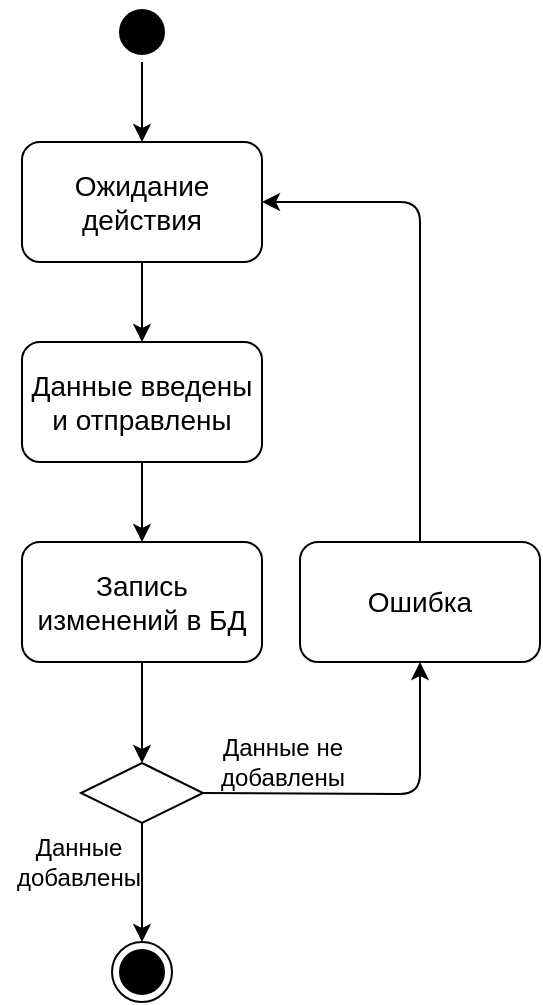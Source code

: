 <mxfile version="13.0.1" type="device" pages="3"><diagram id="zoyZtsozvbYnmec3gMi7" name="Изменение информации в ЛК"><mxGraphModel dx="394" dy="678" grid="0" gridSize="10" guides="1" tooltips="1" connect="1" arrows="1" fold="1" page="1" pageScale="1" pageWidth="827" pageHeight="1169" math="0" shadow="0"><root><mxCell id="KmTGDYodV8Y-Y1ZBpNHz-0"/><mxCell id="KmTGDYodV8Y-Y1ZBpNHz-1" parent="KmTGDYodV8Y-Y1ZBpNHz-0"/><mxCell id="KmTGDYodV8Y-Y1ZBpNHz-2" value="Данные добавлены" style="text;html=1;strokeColor=none;fillColor=none;align=center;verticalAlign=middle;whiteSpace=wrap;rounded=0;" vertex="1" parent="KmTGDYodV8Y-Y1ZBpNHz-1"><mxGeometry x="950" y="430" width="79" height="20" as="geometry"/></mxCell><mxCell id="KmTGDYodV8Y-Y1ZBpNHz-3" value="" style="endArrow=classic;html=1;strokeColor=#000000;exitX=0.5;exitY=1;exitDx=0;exitDy=0;entryX=0.5;entryY=0;entryDx=0;entryDy=0;" edge="1" parent="KmTGDYodV8Y-Y1ZBpNHz-1" source="KmTGDYodV8Y-Y1ZBpNHz-8" target="KmTGDYodV8Y-Y1ZBpNHz-15"><mxGeometry width="50" height="50" relative="1" as="geometry"><mxPoint x="1011" y="430" as="sourcePoint"/><mxPoint x="1011" y="480" as="targetPoint"/></mxGeometry></mxCell><mxCell id="KmTGDYodV8Y-Y1ZBpNHz-4" value="" style="endArrow=classic;html=1;strokeColor=#000000;exitX=0.5;exitY=1;exitDx=0;exitDy=0;" edge="1" parent="KmTGDYodV8Y-Y1ZBpNHz-1" source="KmTGDYodV8Y-Y1ZBpNHz-16"><mxGeometry width="50" height="50" relative="1" as="geometry"><mxPoint x="1020.71" y="81.5" as="sourcePoint"/><mxPoint x="1021" y="80" as="targetPoint"/></mxGeometry></mxCell><mxCell id="KmTGDYodV8Y-Y1ZBpNHz-5" value="" style="endArrow=classic;html=1;strokeColor=#000000;exitX=0.5;exitY=1;exitDx=0;exitDy=0;entryX=0.5;entryY=0;entryDx=0;entryDy=0;" edge="1" parent="KmTGDYodV8Y-Y1ZBpNHz-1" source="KmTGDYodV8Y-Y1ZBpNHz-6" target="iKlfIOnp47bnkMzOsqsA-3"><mxGeometry width="50" height="50" relative="1" as="geometry"><mxPoint x="1210.5" y="189.5" as="sourcePoint"/><mxPoint x="1021" y="190" as="targetPoint"/></mxGeometry></mxCell><mxCell id="KmTGDYodV8Y-Y1ZBpNHz-6" value="&lt;font style=&quot;font-size: 14px&quot;&gt;Ожидание действия&lt;/font&gt;" style="rounded=1;whiteSpace=wrap;html=1;" vertex="1" parent="KmTGDYodV8Y-Y1ZBpNHz-1"><mxGeometry x="961" y="80" width="120" height="60" as="geometry"/></mxCell><mxCell id="KmTGDYodV8Y-Y1ZBpNHz-7" value="&lt;font style=&quot;font-size: 14px&quot;&gt;Запись изменений в БД&lt;/font&gt;" style="rounded=1;whiteSpace=wrap;html=1;" vertex="1" parent="KmTGDYodV8Y-Y1ZBpNHz-1"><mxGeometry x="961" y="280" width="120" height="60" as="geometry"/></mxCell><mxCell id="KmTGDYodV8Y-Y1ZBpNHz-8" value="" style="rhombus;whiteSpace=wrap;html=1;" vertex="1" parent="KmTGDYodV8Y-Y1ZBpNHz-1"><mxGeometry x="990.5" y="390.5" width="61" height="30" as="geometry"/></mxCell><mxCell id="KmTGDYodV8Y-Y1ZBpNHz-9" value="" style="endArrow=classic;html=1;strokeColor=#000000;exitX=0.5;exitY=1;exitDx=0;exitDy=0;entryX=0.5;entryY=0;entryDx=0;entryDy=0;" edge="1" parent="KmTGDYodV8Y-Y1ZBpNHz-1" source="KmTGDYodV8Y-Y1ZBpNHz-7" target="KmTGDYodV8Y-Y1ZBpNHz-8"><mxGeometry width="50" height="50" relative="1" as="geometry"><mxPoint x="1230.5" y="470" as="sourcePoint"/><mxPoint x="1280.5" y="420" as="targetPoint"/></mxGeometry></mxCell><mxCell id="KmTGDYodV8Y-Y1ZBpNHz-11" value="" style="endArrow=classic;html=1;strokeColor=#000000;exitX=1;exitY=0.5;exitDx=0;exitDy=0;" edge="1" parent="KmTGDYodV8Y-Y1ZBpNHz-1" source="KmTGDYodV8Y-Y1ZBpNHz-8"><mxGeometry width="50" height="50" relative="1" as="geometry"><mxPoint x="960.5" y="540" as="sourcePoint"/><mxPoint x="1160" y="340" as="targetPoint"/><Array as="points"><mxPoint x="1160" y="406"/></Array></mxGeometry></mxCell><mxCell id="KmTGDYodV8Y-Y1ZBpNHz-12" value="&lt;font style=&quot;font-size: 14px&quot;&gt;Ошибка&lt;/font&gt;" style="rounded=1;whiteSpace=wrap;html=1;fillColor=#ffffff;" vertex="1" parent="KmTGDYodV8Y-Y1ZBpNHz-1"><mxGeometry x="1100" y="280" width="120" height="60" as="geometry"/></mxCell><mxCell id="KmTGDYodV8Y-Y1ZBpNHz-13" value="Данные не добавлены" style="text;html=1;strokeColor=none;fillColor=none;align=center;verticalAlign=middle;whiteSpace=wrap;rounded=0;" vertex="1" parent="KmTGDYodV8Y-Y1ZBpNHz-1"><mxGeometry x="1051.5" y="380" width="79" height="20" as="geometry"/></mxCell><mxCell id="KmTGDYodV8Y-Y1ZBpNHz-14" value="" style="endArrow=classic;html=1;fontSize=12;entryX=1;entryY=0.5;entryDx=0;entryDy=0;exitX=0.5;exitY=0;exitDx=0;exitDy=0;" edge="1" parent="KmTGDYodV8Y-Y1ZBpNHz-1" target="KmTGDYodV8Y-Y1ZBpNHz-6" source="KmTGDYodV8Y-Y1ZBpNHz-12"><mxGeometry width="50" height="50" relative="1" as="geometry"><mxPoint x="1161.5" y="239.5" as="sourcePoint"/><mxPoint x="1191.5" y="179.5" as="targetPoint"/><Array as="points"><mxPoint x="1160" y="110"/></Array></mxGeometry></mxCell><mxCell id="KmTGDYodV8Y-Y1ZBpNHz-15" value="" style="ellipse;html=1;shape=endState;fillColor=#000000;strokeColor=#000000;fontSize=12;" vertex="1" parent="KmTGDYodV8Y-Y1ZBpNHz-1"><mxGeometry x="1006" y="480" width="30" height="30" as="geometry"/></mxCell><mxCell id="KmTGDYodV8Y-Y1ZBpNHz-16" value="" style="ellipse;html=1;shape=startState;fillColor=#000000;strokeColor=#000000;fontSize=12;" vertex="1" parent="KmTGDYodV8Y-Y1ZBpNHz-1"><mxGeometry x="1006" y="10" width="30" height="30" as="geometry"/></mxCell><mxCell id="iKlfIOnp47bnkMzOsqsA-3" value="&lt;span style=&quot;font-size: 14px&quot;&gt;Данные введены&lt;/span&gt;&lt;br style=&quot;font-size: 14px&quot;&gt;&lt;span style=&quot;font-size: 14px&quot;&gt;и отправлены&lt;/span&gt;" style="rounded=1;whiteSpace=wrap;html=1;" vertex="1" parent="KmTGDYodV8Y-Y1ZBpNHz-1"><mxGeometry x="961" y="180" width="120" height="60" as="geometry"/></mxCell><mxCell id="iKlfIOnp47bnkMzOsqsA-4" value="" style="endArrow=classic;html=1;strokeColor=#000000;exitX=0.5;exitY=1;exitDx=0;exitDy=0;entryX=0.5;entryY=0;entryDx=0;entryDy=0;" edge="1" parent="KmTGDYodV8Y-Y1ZBpNHz-1" source="iKlfIOnp47bnkMzOsqsA-3" target="KmTGDYodV8Y-Y1ZBpNHz-7"><mxGeometry width="50" height="50" relative="1" as="geometry"><mxPoint x="1019" y="250" as="sourcePoint"/><mxPoint x="1050" y="270" as="targetPoint"/><Array as="points"/></mxGeometry></mxCell></root></mxGraphModel></diagram><diagram id="sn-F021pqk2U-bUgkdDt" name="Стать зарегистрированным"><mxGraphModel dx="1038" dy="576" grid="0" gridSize="10" guides="1" tooltips="1" connect="1" arrows="1" fold="1" page="1" pageScale="1" pageWidth="827" pageHeight="1169" math="0" shadow="0"><root><mxCell id="0"/><mxCell id="1" parent="0"/><mxCell id="EfLajsmwnjAHQMDDcnqB-1" value="" style="endArrow=classic;html=1;entryX=0.5;entryY=0;entryDx=0;entryDy=0;strokeColor=#000000;exitX=0;exitY=0.5;exitDx=0;exitDy=0;" edge="1" parent="1" source="EfLajsmwnjAHQMDDcnqB-29" target="EfLajsmwnjAHQMDDcnqB-4"><mxGeometry width="50" height="50" relative="1" as="geometry"><mxPoint x="121" y="160" as="sourcePoint"/><mxPoint x="159" y="210" as="targetPoint"/><Array as="points"><mxPoint x="120" y="145"/></Array></mxGeometry></mxCell><mxCell id="EfLajsmwnjAHQMDDcnqB-2" value="Выбрано &quot;Войти&quot;" style="edgeLabel;html=1;align=center;verticalAlign=middle;resizable=0;points=[];fontSize=12;" vertex="1" connectable="0" parent="EfLajsmwnjAHQMDDcnqB-1"><mxGeometry x="-0.089" y="2" relative="1" as="geometry"><mxPoint x="24.5" y="-17" as="offset"/></mxGeometry></mxCell><mxCell id="EfLajsmwnjAHQMDDcnqB-3" value="" style="endArrow=classic;html=1;strokeColor=#000000;exitX=0.5;exitY=1;exitDx=0;exitDy=0;entryX=0.5;entryY=0;entryDx=0;entryDy=0;" edge="1" parent="1" source="EfLajsmwnjAHQMDDcnqB-4" target="EfLajsmwnjAHQMDDcnqB-5"><mxGeometry width="50" height="50" relative="1" as="geometry"><mxPoint x="310.5" y="270" as="sourcePoint"/><mxPoint x="150.5" y="320" as="targetPoint"/></mxGeometry></mxCell><mxCell id="EfLajsmwnjAHQMDDcnqB-4" value="&lt;span style=&quot;font-size: 14px&quot;&gt;Ожидание ввода данных&lt;/span&gt;" style="rounded=1;whiteSpace=wrap;html=1;" vertex="1" parent="1"><mxGeometry x="61" y="210" width="120" height="60" as="geometry"/></mxCell><mxCell id="EfLajsmwnjAHQMDDcnqB-5" value="&lt;font style=&quot;font-size: 14px&quot;&gt;Обработка данных&lt;/font&gt;" style="rounded=1;whiteSpace=wrap;html=1;" vertex="1" parent="1"><mxGeometry x="61" y="320" width="120" height="60" as="geometry"/></mxCell><mxCell id="EfLajsmwnjAHQMDDcnqB-6" value="" style="rhombus;whiteSpace=wrap;html=1;" vertex="1" parent="1"><mxGeometry x="90.5" y="430" width="61" height="30" as="geometry"/></mxCell><mxCell id="EfLajsmwnjAHQMDDcnqB-7" value="" style="endArrow=classic;html=1;strokeColor=#000000;exitX=0.5;exitY=1;exitDx=0;exitDy=0;entryX=0.5;entryY=0;entryDx=0;entryDy=0;" edge="1" parent="1" source="EfLajsmwnjAHQMDDcnqB-5" target="EfLajsmwnjAHQMDDcnqB-6"><mxGeometry width="50" height="50" relative="1" as="geometry"><mxPoint x="340.5" y="500" as="sourcePoint"/><mxPoint x="390.5" y="450" as="targetPoint"/></mxGeometry></mxCell><mxCell id="EfLajsmwnjAHQMDDcnqB-9" value="" style="endArrow=classic;html=1;strokeColor=#000000;exitX=1;exitY=0.5;exitDx=0;exitDy=0;entryX=0.5;entryY=1;entryDx=0;entryDy=0;" edge="1" parent="1" source="EfLajsmwnjAHQMDDcnqB-6"><mxGeometry width="50" height="50" relative="1" as="geometry"><mxPoint x="70.5" y="570" as="sourcePoint"/><mxPoint x="261.5" y="380" as="targetPoint"/><Array as="points"><mxPoint x="261.5" y="445"/></Array></mxGeometry></mxCell><mxCell id="EfLajsmwnjAHQMDDcnqB-10" value="&lt;font style=&quot;font-size: 14px&quot;&gt;Ошибка&lt;/font&gt;" style="rounded=1;whiteSpace=wrap;html=1;fillColor=#ffffff;" vertex="1" parent="1"><mxGeometry x="211" y="320" width="120" height="60" as="geometry"/></mxCell><mxCell id="EfLajsmwnjAHQMDDcnqB-11" value="Данные введены некорректно" style="text;html=1;strokeColor=none;fillColor=none;align=center;verticalAlign=middle;whiteSpace=wrap;rounded=0;" vertex="1" parent="1"><mxGeometry x="151.5" y="410" width="79" height="20" as="geometry"/></mxCell><mxCell id="EfLajsmwnjAHQMDDcnqB-12" value="Данные введены корректно" style="text;html=1;strokeColor=none;fillColor=none;align=center;verticalAlign=middle;whiteSpace=wrap;rounded=0;" vertex="1" parent="1"><mxGeometry x="50" y="470" width="79" height="20" as="geometry"/></mxCell><mxCell id="EfLajsmwnjAHQMDDcnqB-14" value="" style="endArrow=classic;html=1;strokeColor=#000000;exitX=0.5;exitY=1;exitDx=0;exitDy=0;entryX=0.5;entryY=0;entryDx=0;entryDy=0;" edge="1" parent="1" target="EfLajsmwnjAHQMDDcnqB-15"><mxGeometry width="50" height="50" relative="1" as="geometry"><mxPoint x="411" y="460" as="sourcePoint"/><mxPoint x="410.5" y="510" as="targetPoint"/></mxGeometry></mxCell><mxCell id="EfLajsmwnjAHQMDDcnqB-15" value="&lt;span style=&quot;font-size: 14px&quot;&gt;Изменение ссылки для перехода&lt;/span&gt;" style="rounded=1;whiteSpace=wrap;html=1;fillColor=#ffffff;" vertex="1" parent="1"><mxGeometry x="351" y="525" width="120" height="60" as="geometry"/></mxCell><mxCell id="EfLajsmwnjAHQMDDcnqB-16" value="" style="endArrow=classic;html=1;fontSize=12;entryX=1;entryY=0.5;entryDx=0;entryDy=0;exitX=0.5;exitY=0;exitDx=0;exitDy=0;" edge="1" parent="1" target="EfLajsmwnjAHQMDDcnqB-4"><mxGeometry width="50" height="50" relative="1" as="geometry"><mxPoint x="261.5" y="320" as="sourcePoint"/><mxPoint x="291.5" y="260" as="targetPoint"/><Array as="points"><mxPoint x="261.5" y="240"/></Array></mxGeometry></mxCell><mxCell id="EfLajsmwnjAHQMDDcnqB-17" value="" style="endArrow=classic;html=1;entryX=0.5;entryY=0;entryDx=0;entryDy=0;strokeColor=#000000;exitX=1;exitY=0.5;exitDx=0;exitDy=0;" edge="1" parent="1" source="EfLajsmwnjAHQMDDcnqB-29" target="EfLajsmwnjAHQMDDcnqB-20"><mxGeometry width="50" height="50" relative="1" as="geometry"><mxPoint x="440" y="160" as="sourcePoint"/><mxPoint x="479" y="210" as="targetPoint"/><Array as="points"><mxPoint x="411" y="145"/></Array></mxGeometry></mxCell><mxCell id="EfLajsmwnjAHQMDDcnqB-18" value="Выбрана &quot;Регистрация&quot;" style="edgeLabel;html=1;align=center;verticalAlign=middle;resizable=0;points=[];fontSize=12;" vertex="1" connectable="0" parent="EfLajsmwnjAHQMDDcnqB-17"><mxGeometry x="-0.696" y="-1" relative="1" as="geometry"><mxPoint x="43" y="-16" as="offset"/></mxGeometry></mxCell><mxCell id="EfLajsmwnjAHQMDDcnqB-19" value="" style="endArrow=classic;html=1;strokeColor=#000000;exitX=0.5;exitY=1;exitDx=0;exitDy=0;entryX=0.5;entryY=0;entryDx=0;entryDy=0;" edge="1" parent="1" source="EfLajsmwnjAHQMDDcnqB-20" target="EfLajsmwnjAHQMDDcnqB-21"><mxGeometry width="50" height="50" relative="1" as="geometry"><mxPoint x="600.5" y="270" as="sourcePoint"/><mxPoint x="440.5" y="320" as="targetPoint"/></mxGeometry></mxCell><mxCell id="EfLajsmwnjAHQMDDcnqB-20" value="&lt;span style=&quot;font-size: 14px&quot;&gt;Ожидание ввода данных&lt;/span&gt;" style="rounded=1;whiteSpace=wrap;html=1;" vertex="1" parent="1"><mxGeometry x="351" y="210" width="120" height="60" as="geometry"/></mxCell><mxCell id="EfLajsmwnjAHQMDDcnqB-21" value="&lt;span style=&quot;font-size: 14px&quot;&gt;Запись данных в БД&lt;/span&gt;" style="rounded=1;whiteSpace=wrap;html=1;" vertex="1" parent="1"><mxGeometry x="351" y="320" width="120" height="60" as="geometry"/></mxCell><mxCell id="EfLajsmwnjAHQMDDcnqB-22" value="" style="rhombus;whiteSpace=wrap;html=1;" vertex="1" parent="1"><mxGeometry x="380.5" y="430" width="61" height="30" as="geometry"/></mxCell><mxCell id="EfLajsmwnjAHQMDDcnqB-23" value="" style="endArrow=classic;html=1;strokeColor=#000000;exitX=0.5;exitY=1;exitDx=0;exitDy=0;entryX=0.5;entryY=0;entryDx=0;entryDy=0;" edge="1" parent="1" source="EfLajsmwnjAHQMDDcnqB-21" target="EfLajsmwnjAHQMDDcnqB-22"><mxGeometry width="50" height="50" relative="1" as="geometry"><mxPoint x="630.5" y="500" as="sourcePoint"/><mxPoint x="680.5" y="450" as="targetPoint"/></mxGeometry></mxCell><mxCell id="EfLajsmwnjAHQMDDcnqB-25" value="" style="endArrow=classic;html=1;strokeColor=#000000;exitX=1;exitY=0.5;exitDx=0;exitDy=0;entryX=0.5;entryY=1;entryDx=0;entryDy=0;" edge="1" parent="1" source="EfLajsmwnjAHQMDDcnqB-22"><mxGeometry width="50" height="50" relative="1" as="geometry"><mxPoint x="360.5" y="570" as="sourcePoint"/><mxPoint x="551.5" y="380" as="targetPoint"/><Array as="points"><mxPoint x="552" y="445"/></Array></mxGeometry></mxCell><mxCell id="EfLajsmwnjAHQMDDcnqB-26" value="&lt;font style=&quot;font-size: 14px&quot;&gt;Ошибка&lt;/font&gt;" style="rounded=1;whiteSpace=wrap;html=1;fillColor=#ffffff;" vertex="1" parent="1"><mxGeometry x="490" y="320" width="120" height="60" as="geometry"/></mxCell><mxCell id="EfLajsmwnjAHQMDDcnqB-28" value="" style="endArrow=classic;html=1;fontSize=12;entryX=1;entryY=0.5;entryDx=0;entryDy=0;exitX=0.5;exitY=0;exitDx=0;exitDy=0;" edge="1" parent="1" target="EfLajsmwnjAHQMDDcnqB-20"><mxGeometry width="50" height="50" relative="1" as="geometry"><mxPoint x="551.5" y="320" as="sourcePoint"/><mxPoint x="581.5" y="260" as="targetPoint"/><Array as="points"><mxPoint x="551.5" y="240"/></Array></mxGeometry></mxCell><mxCell id="EfLajsmwnjAHQMDDcnqB-29" value="" style="rhombus;whiteSpace=wrap;html=1;strokeColor=#000000;" vertex="1" parent="1"><mxGeometry x="240.5" y="130" width="61" height="30" as="geometry"/></mxCell><mxCell id="EfLajsmwnjAHQMDDcnqB-30" value="" style="endArrow=classic;html=1;strokeColor=#000000;fontSize=12;exitX=0.5;exitY=1;exitDx=0;exitDy=0;entryX=1;entryY=0.5;entryDx=0;entryDy=0;" edge="1" parent="1" source="EfLajsmwnjAHQMDDcnqB-15" target="EfLajsmwnjAHQMDDcnqB-33"><mxGeometry width="50" height="50" relative="1" as="geometry"><mxPoint x="230" y="610" as="sourcePoint"/><mxPoint x="411" y="630" as="targetPoint"/><Array as="points"><mxPoint x="411" y="615"/></Array></mxGeometry></mxCell><mxCell id="EfLajsmwnjAHQMDDcnqB-31" value="" style="ellipse;html=1;shape=startState;fillColor=#000000;strokeColor=#000000;fontSize=12;" vertex="1" parent="1"><mxGeometry x="256" y="60" width="30" height="30" as="geometry"/></mxCell><mxCell id="EfLajsmwnjAHQMDDcnqB-32" value="" style="edgeStyle=orthogonalEdgeStyle;html=1;verticalAlign=bottom;endArrow=classic;endSize=8;strokeColor=#000000;fontSize=12;entryX=0.5;entryY=0;entryDx=0;entryDy=0;endFill=1;" edge="1" parent="1" source="EfLajsmwnjAHQMDDcnqB-31" target="EfLajsmwnjAHQMDDcnqB-29"><mxGeometry relative="1" as="geometry"><mxPoint x="281" y="110" as="targetPoint"/></mxGeometry></mxCell><mxCell id="EfLajsmwnjAHQMDDcnqB-33" value="" style="rhombus;whiteSpace=wrap;html=1;strokeColor=#000000;" vertex="1" parent="1"><mxGeometry x="250.5" y="600" width="61" height="30" as="geometry"/></mxCell><mxCell id="EfLajsmwnjAHQMDDcnqB-34" value="" style="endArrow=classic;html=1;strokeColor=#000000;fontSize=12;exitX=0.5;exitY=1;exitDx=0;exitDy=0;entryX=0;entryY=0.5;entryDx=0;entryDy=0;" edge="1" parent="1" source="EfLajsmwnjAHQMDDcnqB-6" target="EfLajsmwnjAHQMDDcnqB-33"><mxGeometry width="50" height="50" relative="1" as="geometry"><mxPoint x="120" y="620" as="sourcePoint"/><mxPoint x="170" y="570" as="targetPoint"/><Array as="points"><mxPoint x="121" y="615"/></Array></mxGeometry></mxCell><mxCell id="EfLajsmwnjAHQMDDcnqB-35" value="&lt;font style=&quot;font-size: 14px&quot;&gt;Ожидание выбора страницы&lt;/font&gt;" style="rounded=1;whiteSpace=wrap;html=1;fillColor=#ffffff;" vertex="1" parent="1"><mxGeometry x="221" y="680" width="120" height="60" as="geometry"/></mxCell><mxCell id="EfLajsmwnjAHQMDDcnqB-36" value="" style="endArrow=classic;html=1;strokeColor=#000000;fontSize=12;exitX=0.5;exitY=1;exitDx=0;exitDy=0;entryX=0.5;entryY=0;entryDx=0;entryDy=0;" edge="1" parent="1" source="EfLajsmwnjAHQMDDcnqB-33" target="EfLajsmwnjAHQMDDcnqB-35"><mxGeometry width="50" height="50" relative="1" as="geometry"><mxPoint x="150" y="730" as="sourcePoint"/><mxPoint x="200" y="680" as="targetPoint"/></mxGeometry></mxCell><mxCell id="4-5WZo-f9eInzZpIzlKR-1" value="Данные не добавлены" style="text;html=1;strokeColor=none;fillColor=none;align=center;verticalAlign=middle;whiteSpace=wrap;rounded=0;" vertex="1" parent="1"><mxGeometry x="441.5" y="420" width="79" height="20" as="geometry"/></mxCell><mxCell id="4-5WZo-f9eInzZpIzlKR-2" value="Данные добавлены" style="text;html=1;strokeColor=none;fillColor=none;align=center;verticalAlign=middle;whiteSpace=wrap;rounded=0;" vertex="1" parent="1"><mxGeometry x="331" y="480" width="79" height="20" as="geometry"/></mxCell><mxCell id="zD27EF1EZI1C19azgpbS-1" value="&lt;font style=&quot;font-size: 12px&quot;&gt;Данные введены&lt;br&gt;и отправлены&lt;/font&gt;" style="edgeLabel;html=1;align=center;verticalAlign=middle;resizable=0;points=[];" vertex="1" connectable="0" parent="1"><mxGeometry x="420.001" y="300.003" as="geometry"><mxPoint x="-8.05" y="-10.46" as="offset"/></mxGeometry></mxCell><mxCell id="zD27EF1EZI1C19azgpbS-3" value="&lt;font style=&quot;font-size: 12px&quot;&gt;Данные введены&lt;br&gt;и отправлены&lt;/font&gt;" style="edgeLabel;html=1;align=center;verticalAlign=middle;resizable=0;points=[];" vertex="1" connectable="0" parent="1"><mxGeometry x="130.001" y="300.003" as="geometry"><mxPoint x="-8.05" y="-10.46" as="offset"/></mxGeometry></mxCell></root></mxGraphModel></diagram><diagram id="kZygNRjPwtpablZ9iUVw" name="Страница предложений поставщик"><mxGraphModel dx="384" dy="817" grid="0" gridSize="10" guides="1" tooltips="1" connect="1" arrows="1" fold="1" page="1" pageScale="1" pageWidth="827" pageHeight="1169" math="0" shadow="0"><root><mxCell id="rLtG28_8324Dpra-GmGs-0"/><mxCell id="rLtG28_8324Dpra-GmGs-1" parent="rLtG28_8324Dpra-GmGs-0"/><mxCell id="rLtG28_8324Dpra-GmGs-2" value="" style="endArrow=classic;html=1;fontSize=12;exitX=1;exitY=0.5;exitDx=0;exitDy=0;endFill=1;edgeStyle=orthogonalEdgeStyle;" edge="1" parent="rLtG28_8324Dpra-GmGs-1" source="rLtG28_8324Dpra-GmGs-34"><mxGeometry width="50" height="50" relative="1" as="geometry"><mxPoint x="597" y="230" as="sourcePoint"/><mxPoint x="776" y="380" as="targetPoint"/></mxGeometry></mxCell><mxCell id="rLtG28_8324Dpra-GmGs-3" value="" style="endArrow=classic;html=1;strokeColor=#000000;entryX=0.5;entryY=0;entryDx=0;entryDy=0;" edge="1" parent="rLtG28_8324Dpra-GmGs-1" target="rLtG28_8324Dpra-GmGs-10"><mxGeometry width="50" height="50" relative="1" as="geometry"><mxPoint x="70" y="483.5" as="sourcePoint"/><mxPoint x="100" y="423.5" as="targetPoint"/></mxGeometry></mxCell><mxCell id="rLtG28_8324Dpra-GmGs-4" value="" style="endArrow=classic;html=1;strokeColor=#000000;exitX=0.5;exitY=1;exitDx=0;exitDy=0;entryX=0.5;entryY=0;entryDx=0;entryDy=0;" edge="1" parent="rLtG28_8324Dpra-GmGs-1" source="rLtG28_8324Dpra-GmGs-8" target="rLtG28_8324Dpra-GmGs-7"><mxGeometry width="50" height="50" relative="1" as="geometry"><mxPoint x="260" y="273.5" as="sourcePoint"/><mxPoint x="100" y="323.5" as="targetPoint"/></mxGeometry></mxCell><mxCell id="RaEQ4a6Qta2VvrQrY6qC-0" value="&lt;font style=&quot;font-size: 12px&quot;&gt;Параметры введены&lt;br&gt;и отправлены&lt;/font&gt;" style="edgeLabel;html=1;align=center;verticalAlign=middle;resizable=0;points=[];" vertex="1" connectable="0" parent="rLtG28_8324Dpra-GmGs-4"><mxGeometry x="-0.419" y="-1" relative="1" as="geometry"><mxPoint x="1.95" y="1.54" as="offset"/></mxGeometry></mxCell><mxCell id="rLtG28_8324Dpra-GmGs-6" value="&lt;font style=&quot;font-size: 14px&quot;&gt;Ожидание выбора действия&lt;/font&gt;" style="rounded=1;whiteSpace=wrap;html=1;" vertex="1" parent="rLtG28_8324Dpra-GmGs-1"><mxGeometry x="238" y="140" width="120" height="60" as="geometry"/></mxCell><mxCell id="rLtG28_8324Dpra-GmGs-7" value="&lt;font style=&quot;font-size: 14px&quot;&gt;Отбор предложений из БД&lt;/font&gt;" style="rounded=1;whiteSpace=wrap;html=1;" vertex="1" parent="rLtG28_8324Dpra-GmGs-1"><mxGeometry x="10" y="433.5" width="120" height="60" as="geometry"/></mxCell><mxCell id="rLtG28_8324Dpra-GmGs-8" value="&lt;span style=&quot;font-size: 14px&quot;&gt;Ожидание ввода данных&lt;/span&gt;" style="rounded=1;whiteSpace=wrap;html=1;" vertex="1" parent="rLtG28_8324Dpra-GmGs-1"><mxGeometry x="11.5" y="323.5" width="120" height="60" as="geometry"/></mxCell><mxCell id="rLtG28_8324Dpra-GmGs-9" value="" style="endArrow=classic;html=1;strokeColor=#00CC00;entryX=0.5;entryY=0;entryDx=0;entryDy=0;" edge="1" parent="rLtG28_8324Dpra-GmGs-1" target="rLtG28_8324Dpra-GmGs-8"><mxGeometry width="50" height="50" relative="1" as="geometry"><mxPoint x="70" y="270" as="sourcePoint"/><mxPoint x="198.5" y="330" as="targetPoint"/></mxGeometry></mxCell><mxCell id="rLtG28_8324Dpra-GmGs-10" value="&lt;font style=&quot;font-size: 14px&quot;&gt;Ожидание выбора действия&lt;/font&gt;" style="rounded=1;whiteSpace=wrap;html=1;" vertex="1" parent="rLtG28_8324Dpra-GmGs-1"><mxGeometry x="10" y="533.5" width="120" height="60" as="geometry"/></mxCell><mxCell id="rLtG28_8324Dpra-GmGs-11" value="" style="ellipse;html=1;shape=endState;fillColor=#000000;strokeColor=#000000;fontSize=12;" vertex="1" parent="rLtG28_8324Dpra-GmGs-1"><mxGeometry x="55" y="623.5" width="30" height="30" as="geometry"/></mxCell><mxCell id="rLtG28_8324Dpra-GmGs-12" value="" style="endArrow=classic;html=1;fontSize=12;exitX=0.5;exitY=1;exitDx=0;exitDy=0;entryX=0.5;entryY=0;entryDx=0;entryDy=0;" edge="1" parent="rLtG28_8324Dpra-GmGs-1" source="rLtG28_8324Dpra-GmGs-10" target="rLtG28_8324Dpra-GmGs-11"><mxGeometry width="50" height="50" relative="1" as="geometry"><mxPoint x="180" y="673.5" as="sourcePoint"/><mxPoint x="230" y="623.5" as="targetPoint"/></mxGeometry></mxCell><mxCell id="rLtG28_8324Dpra-GmGs-13" value="" style="rhombus;whiteSpace=wrap;html=1;" vertex="1" parent="rLtG28_8324Dpra-GmGs-1"><mxGeometry x="267.5" y="220" width="61" height="30" as="geometry"/></mxCell><mxCell id="rLtG28_8324Dpra-GmGs-14" value="" style="endArrow=classic;html=1;fontSize=12;exitX=0.5;exitY=1;exitDx=0;exitDy=0;entryX=0.5;entryY=0;entryDx=0;entryDy=0;" edge="1" parent="rLtG28_8324Dpra-GmGs-1" source="rLtG28_8324Dpra-GmGs-6" target="rLtG28_8324Dpra-GmGs-13"><mxGeometry width="50" height="50" relative="1" as="geometry"><mxPoint x="57.5" y="240" as="sourcePoint"/><mxPoint x="107.5" y="190" as="targetPoint"/></mxGeometry></mxCell><mxCell id="rLtG28_8324Dpra-GmGs-15" value="" style="endArrow=none;html=1;fontSize=12;exitX=0.5;exitY=1;exitDx=0;exitDy=0;entryX=0.5;entryY=0;entryDx=0;entryDy=0;endFill=0;strokeColor=#00CC00;" edge="1" parent="rLtG28_8324Dpra-GmGs-1"><mxGeometry width="50" height="50" relative="1" as="geometry"><mxPoint x="297.5" y="250" as="sourcePoint"/><mxPoint x="297.5" y="270" as="targetPoint"/></mxGeometry></mxCell><mxCell id="rLtG28_8324Dpra-GmGs-16" value="" style="endArrow=none;html=1;fontSize=12;strokeColor=#00CC00;" edge="1" parent="rLtG28_8324Dpra-GmGs-1"><mxGeometry width="50" height="50" relative="1" as="geometry"><mxPoint x="68" y="270" as="sourcePoint"/><mxPoint x="636" y="270" as="targetPoint"/></mxGeometry></mxCell><mxCell id="rLtG28_8324Dpra-GmGs-17" value="&lt;span style=&quot;font-size: 14px&quot;&gt;Ожидание ввода данных&lt;/span&gt;" style="rounded=1;whiteSpace=wrap;html=1;strokeColor=#000000;fontSize=12;" vertex="1" parent="rLtG28_8324Dpra-GmGs-1"><mxGeometry x="279.5" y="319.5" width="120" height="63.5" as="geometry"/></mxCell><mxCell id="rLtG28_8324Dpra-GmGs-18" value="" style="endArrow=classic;html=1;strokeColor=#000000;exitX=0.5;exitY=1;exitDx=0;exitDy=0;entryX=0.5;entryY=0;entryDx=0;entryDy=0;" edge="1" parent="rLtG28_8324Dpra-GmGs-1"><mxGeometry width="50" height="50" relative="1" as="geometry"><mxPoint x="341" y="383" as="sourcePoint"/><mxPoint x="339.5" y="433" as="targetPoint"/></mxGeometry></mxCell><mxCell id="rLtG28_8324Dpra-GmGs-21" value="&lt;font style=&quot;font-size: 14px&quot;&gt;Добавление предложения в БД&lt;/font&gt;" style="rounded=1;whiteSpace=wrap;html=1;" vertex="1" parent="rLtG28_8324Dpra-GmGs-1"><mxGeometry x="280.5" y="433" width="120" height="60" as="geometry"/></mxCell><mxCell id="rLtG28_8324Dpra-GmGs-22" value="" style="rhombus;whiteSpace=wrap;html=1;" vertex="1" parent="rLtG28_8324Dpra-GmGs-1"><mxGeometry x="310" y="543" width="61" height="30" as="geometry"/></mxCell><mxCell id="rLtG28_8324Dpra-GmGs-23" value="" style="endArrow=classic;html=1;strokeColor=#000000;exitX=0.5;exitY=1;exitDx=0;exitDy=0;entryX=0.5;entryY=0;entryDx=0;entryDy=0;" edge="1" parent="rLtG28_8324Dpra-GmGs-1" source="rLtG28_8324Dpra-GmGs-21" target="rLtG28_8324Dpra-GmGs-22"><mxGeometry width="50" height="50" relative="1" as="geometry"><mxPoint x="560" y="613" as="sourcePoint"/><mxPoint x="610" y="563" as="targetPoint"/></mxGeometry></mxCell><mxCell id="rLtG28_8324Dpra-GmGs-24" value="" style="endArrow=classic;html=1;strokeColor=#000000;entryX=0.5;entryY=1;entryDx=0;entryDy=0;" edge="1" parent="rLtG28_8324Dpra-GmGs-1" target="rLtG28_8324Dpra-GmGs-25"><mxGeometry width="50" height="50" relative="1" as="geometry"><mxPoint x="310" y="558" as="sourcePoint"/><mxPoint x="481" y="493" as="targetPoint"/><Array as="points"><mxPoint x="200" y="558"/></Array></mxGeometry></mxCell><mxCell id="rLtG28_8324Dpra-GmGs-25" value="&lt;font style=&quot;font-size: 14px&quot;&gt;Ошибка&lt;/font&gt;" style="rounded=1;whiteSpace=wrap;html=1;fillColor=#ffffff;" vertex="1" parent="rLtG28_8324Dpra-GmGs-1"><mxGeometry x="140" y="433" width="120" height="60" as="geometry"/></mxCell><mxCell id="rLtG28_8324Dpra-GmGs-27" value="" style="endArrow=classic;html=1;fontSize=12;strokeColor=#00CC00;" edge="1" parent="rLtG28_8324Dpra-GmGs-1" target="rLtG28_8324Dpra-GmGs-17"><mxGeometry width="50" height="50" relative="1" as="geometry"><mxPoint x="341" y="270" as="sourcePoint"/><mxPoint x="458.5" y="309.5" as="targetPoint"/></mxGeometry></mxCell><mxCell id="rLtG28_8324Dpra-GmGs-28" value="&quot;Добавить&quot;" style="edgeLabel;html=1;align=center;verticalAlign=middle;resizable=0;points=[];fontSize=12;" vertex="1" connectable="0" parent="rLtG28_8324Dpra-GmGs-27"><mxGeometry x="-0.411" y="-2" relative="1" as="geometry"><mxPoint x="1.6" y="10.01" as="offset"/></mxGeometry></mxCell><mxCell id="rLtG28_8324Dpra-GmGs-29" value="" style="endArrow=classic;html=1;fontSize=12;entryX=1;entryY=0.5;entryDx=0;entryDy=0;exitX=0.5;exitY=1;exitDx=0;exitDy=0;edgeStyle=orthogonalEdgeStyle;" edge="1" parent="rLtG28_8324Dpra-GmGs-1" source="rLtG28_8324Dpra-GmGs-45" target="rLtG28_8324Dpra-GmGs-6"><mxGeometry width="50" height="50" relative="1" as="geometry"><mxPoint x="488" y="450" as="sourcePoint"/><mxPoint x="407.5" y="370" as="targetPoint"/><Array as="points"><mxPoint x="340" y="686"/><mxPoint x="420" y="686"/><mxPoint x="420" y="170"/></Array></mxGeometry></mxCell><mxCell id="rLtG28_8324Dpra-GmGs-30" value="" style="endArrow=classic;html=1;fontSize=12;exitX=0.5;exitY=0;exitDx=0;exitDy=0;" edge="1" parent="rLtG28_8324Dpra-GmGs-1" source="rLtG28_8324Dpra-GmGs-25" target="rLtG28_8324Dpra-GmGs-17"><mxGeometry width="50" height="50" relative="1" as="geometry"><mxPoint x="150" y="393" as="sourcePoint"/><mxPoint x="200" y="343" as="targetPoint"/><Array as="points"><mxPoint x="200" y="353.5"/></Array></mxGeometry></mxCell><mxCell id="rLtG28_8324Dpra-GmGs-31" value="" style="endArrow=classic;html=1;strokeColor=#00CC00;exitX=0.5;exitY=1;exitDx=0;exitDy=0;entryX=0.5;entryY=0;entryDx=0;entryDy=0;" edge="1" parent="rLtG28_8324Dpra-GmGs-1"><mxGeometry width="50" height="50" relative="1" as="geometry"><mxPoint x="636.75" y="270" as="sourcePoint"/><mxPoint x="635.25" y="320" as="targetPoint"/></mxGeometry></mxCell><mxCell id="rLtG28_8324Dpra-GmGs-32" value="&quot;Удалить&quot;" style="edgeLabel;html=1;align=center;verticalAlign=middle;resizable=0;points=[];fontSize=12;" vertex="1" connectable="0" parent="rLtG28_8324Dpra-GmGs-31"><mxGeometry x="-0.343" y="-3" relative="1" as="geometry"><mxPoint y="5.43" as="offset"/></mxGeometry></mxCell><mxCell id="rLtG28_8324Dpra-GmGs-33" value="&lt;font style=&quot;font-size: 14px&quot;&gt;Проверка создателя предложения&lt;/font&gt;" style="rounded=1;whiteSpace=wrap;html=1;" vertex="1" parent="rLtG28_8324Dpra-GmGs-1"><mxGeometry x="576" y="320" width="120" height="60" as="geometry"/></mxCell><mxCell id="rLtG28_8324Dpra-GmGs-34" value="" style="rhombus;whiteSpace=wrap;html=1;" vertex="1" parent="rLtG28_8324Dpra-GmGs-1"><mxGeometry x="605.5" y="429.5" width="61" height="30" as="geometry"/></mxCell><mxCell id="rLtG28_8324Dpra-GmGs-35" value="" style="endArrow=classic;html=1;strokeColor=#000000;exitX=0.5;exitY=1;exitDx=0;exitDy=0;entryX=0.5;entryY=0;entryDx=0;entryDy=0;" edge="1" parent="rLtG28_8324Dpra-GmGs-1" source="rLtG28_8324Dpra-GmGs-33" target="rLtG28_8324Dpra-GmGs-34"><mxGeometry width="50" height="50" relative="1" as="geometry"><mxPoint x="866" y="500" as="sourcePoint"/><mxPoint x="916" y="450" as="targetPoint"/></mxGeometry></mxCell><mxCell id="rLtG28_8324Dpra-GmGs-36" value="" style="endArrow=classic;html=1;strokeColor=#000000;entryX=0.5;entryY=1;entryDx=0;entryDy=0;exitX=0;exitY=0.5;exitDx=0;exitDy=0;" edge="1" parent="rLtG28_8324Dpra-GmGs-1" source="rLtG28_8324Dpra-GmGs-34" target="rLtG28_8324Dpra-GmGs-37"><mxGeometry width="50" height="50" relative="1" as="geometry"><mxPoint x="578" y="445" as="sourcePoint"/><mxPoint x="787" y="380" as="targetPoint"/><Array as="points"><mxPoint x="496" y="445"/></Array></mxGeometry></mxCell><mxCell id="rLtG28_8324Dpra-GmGs-37" value="&lt;span style=&quot;font-size: 14px&quot;&gt;Ошибка&lt;/span&gt;" style="rounded=1;whiteSpace=wrap;html=1;fillColor=#ffffff;" vertex="1" parent="rLtG28_8324Dpra-GmGs-1"><mxGeometry x="436" y="320" width="120" height="60" as="geometry"/></mxCell><mxCell id="rLtG28_8324Dpra-GmGs-38" value="Создатель другой пользователь&amp;nbsp;" style="text;html=1;strokeColor=none;fillColor=none;align=center;verticalAlign=middle;whiteSpace=wrap;rounded=0;" vertex="1" parent="rLtG28_8324Dpra-GmGs-1"><mxGeometry x="505" y="420" width="109" height="20" as="geometry"/></mxCell><mxCell id="rLtG28_8324Dpra-GmGs-39" value="" style="endArrow=none;html=1;fontSize=12;exitX=0.5;exitY=0;exitDx=0;exitDy=0;endFill=0;edgeStyle=elbowEdgeStyle;" edge="1" parent="rLtG28_8324Dpra-GmGs-1" source="rLtG28_8324Dpra-GmGs-37"><mxGeometry width="50" height="50" relative="1" as="geometry"><mxPoint x="467" y="250" as="sourcePoint"/><mxPoint x="417" y="170" as="targetPoint"/><Array as="points"><mxPoint x="496" y="210"/></Array></mxGeometry></mxCell><mxCell id="rLtG28_8324Dpra-GmGs-40" value="&quot;Поиск по параметрам&quot;" style="text;html=1;strokeColor=none;fillColor=#FFFFFF;align=center;verticalAlign=middle;whiteSpace=wrap;rounded=0;" vertex="1" parent="rLtG28_8324Dpra-GmGs-1"><mxGeometry x="22" y="287" width="100" height="20" as="geometry"/></mxCell><mxCell id="rLtG28_8324Dpra-GmGs-41" value="Создатель этот пользователь&amp;nbsp;" style="text;html=1;strokeColor=none;fillColor=none;align=center;verticalAlign=middle;whiteSpace=wrap;rounded=0;" vertex="1" parent="rLtG28_8324Dpra-GmGs-1"><mxGeometry x="654" y="419.5" width="109" height="20" as="geometry"/></mxCell><mxCell id="rLtG28_8324Dpra-GmGs-42" value="&lt;font style=&quot;font-size: 14px&quot;&gt;Удаление предложения из БД&lt;/font&gt;" style="rounded=1;whiteSpace=wrap;html=1;strokeColor=#000000;fillColor=#FFFFFF;fontSize=12;" vertex="1" parent="rLtG28_8324Dpra-GmGs-1"><mxGeometry x="707" y="319.5" width="120" height="60" as="geometry"/></mxCell><mxCell id="rLtG28_8324Dpra-GmGs-43" value="" style="endArrow=none;html=1;strokeColor=#000000;fontSize=12;exitX=0.5;exitY=0;exitDx=0;exitDy=0;endFill=0;" edge="1" parent="rLtG28_8324Dpra-GmGs-1"><mxGeometry width="50" height="50" relative="1" as="geometry"><mxPoint x="776" y="319.5" as="sourcePoint"/><mxPoint x="364" y="169" as="targetPoint"/><Array as="points"><mxPoint x="776" y="169"/></Array></mxGeometry></mxCell><mxCell id="rLtG28_8324Dpra-GmGs-44" value="" style="endArrow=classic;html=1;strokeColor=#000000;fontSize=12;exitX=0.5;exitY=1;exitDx=0;exitDy=0;entryX=0.5;entryY=0;entryDx=0;entryDy=0;" edge="1" parent="rLtG28_8324Dpra-GmGs-1" source="rLtG28_8324Dpra-GmGs-22" target="rLtG28_8324Dpra-GmGs-45"><mxGeometry width="50" height="50" relative="1" as="geometry"><mxPoint x="253" y="680.5" as="sourcePoint"/><mxPoint x="341" y="610.5" as="targetPoint"/></mxGeometry></mxCell><mxCell id="rLtG28_8324Dpra-GmGs-45" value="&lt;span style=&quot;font-size: 14px&quot;&gt;Добавление #new к адресу cтраницы предложений&lt;/span&gt;" style="rounded=1;whiteSpace=wrap;html=1;" vertex="1" parent="rLtG28_8324Dpra-GmGs-1"><mxGeometry x="280.5" y="608.5" width="120" height="67" as="geometry"/></mxCell><mxCell id="rLtG28_8324Dpra-GmGs-46" value="" style="ellipse;html=1;shape=startState;fillColor=#000000;strokeColor=#000000;fontSize=12;" vertex="1" parent="rLtG28_8324Dpra-GmGs-1"><mxGeometry x="283" y="60" width="30" height="30" as="geometry"/></mxCell><mxCell id="rLtG28_8324Dpra-GmGs-47" value="" style="edgeStyle=orthogonalEdgeStyle;html=1;verticalAlign=bottom;endArrow=open;endSize=8;strokeColor=#000000;fontSize=12;" edge="1" parent="rLtG28_8324Dpra-GmGs-1" source="rLtG28_8324Dpra-GmGs-46"><mxGeometry relative="1" as="geometry"><mxPoint x="298" y="140" as="targetPoint"/></mxGeometry></mxCell><mxCell id="3kk7hif26usorK5gOdIl-0" value="Данные не добавлены" style="text;html=1;strokeColor=none;fillColor=none;align=center;verticalAlign=middle;whiteSpace=wrap;rounded=0;" vertex="1" parent="rLtG28_8324Dpra-GmGs-1"><mxGeometry x="216" y="533.5" width="79" height="20" as="geometry"/></mxCell><mxCell id="3kk7hif26usorK5gOdIl-1" value="Данные добавлены" style="text;html=1;strokeColor=none;fillColor=none;align=center;verticalAlign=middle;whiteSpace=wrap;rounded=0;" vertex="1" parent="rLtG28_8324Dpra-GmGs-1"><mxGeometry x="342" y="580.5" width="79" height="20" as="geometry"/></mxCell><mxCell id="RaEQ4a6Qta2VvrQrY6qC-1" value="&lt;font style=&quot;font-size: 12px&quot;&gt;Данные введены&lt;br&gt;и отправлены&lt;/font&gt;" style="edgeLabel;html=1;align=center;verticalAlign=middle;resizable=0;points=[];" vertex="1" connectable="0" parent="rLtG28_8324Dpra-GmGs-1"><mxGeometry x="349.001" y="411.003" as="geometry"><mxPoint x="-8.05" y="-10.46" as="offset"/></mxGeometry></mxCell></root></mxGraphModel></diagram></mxfile>